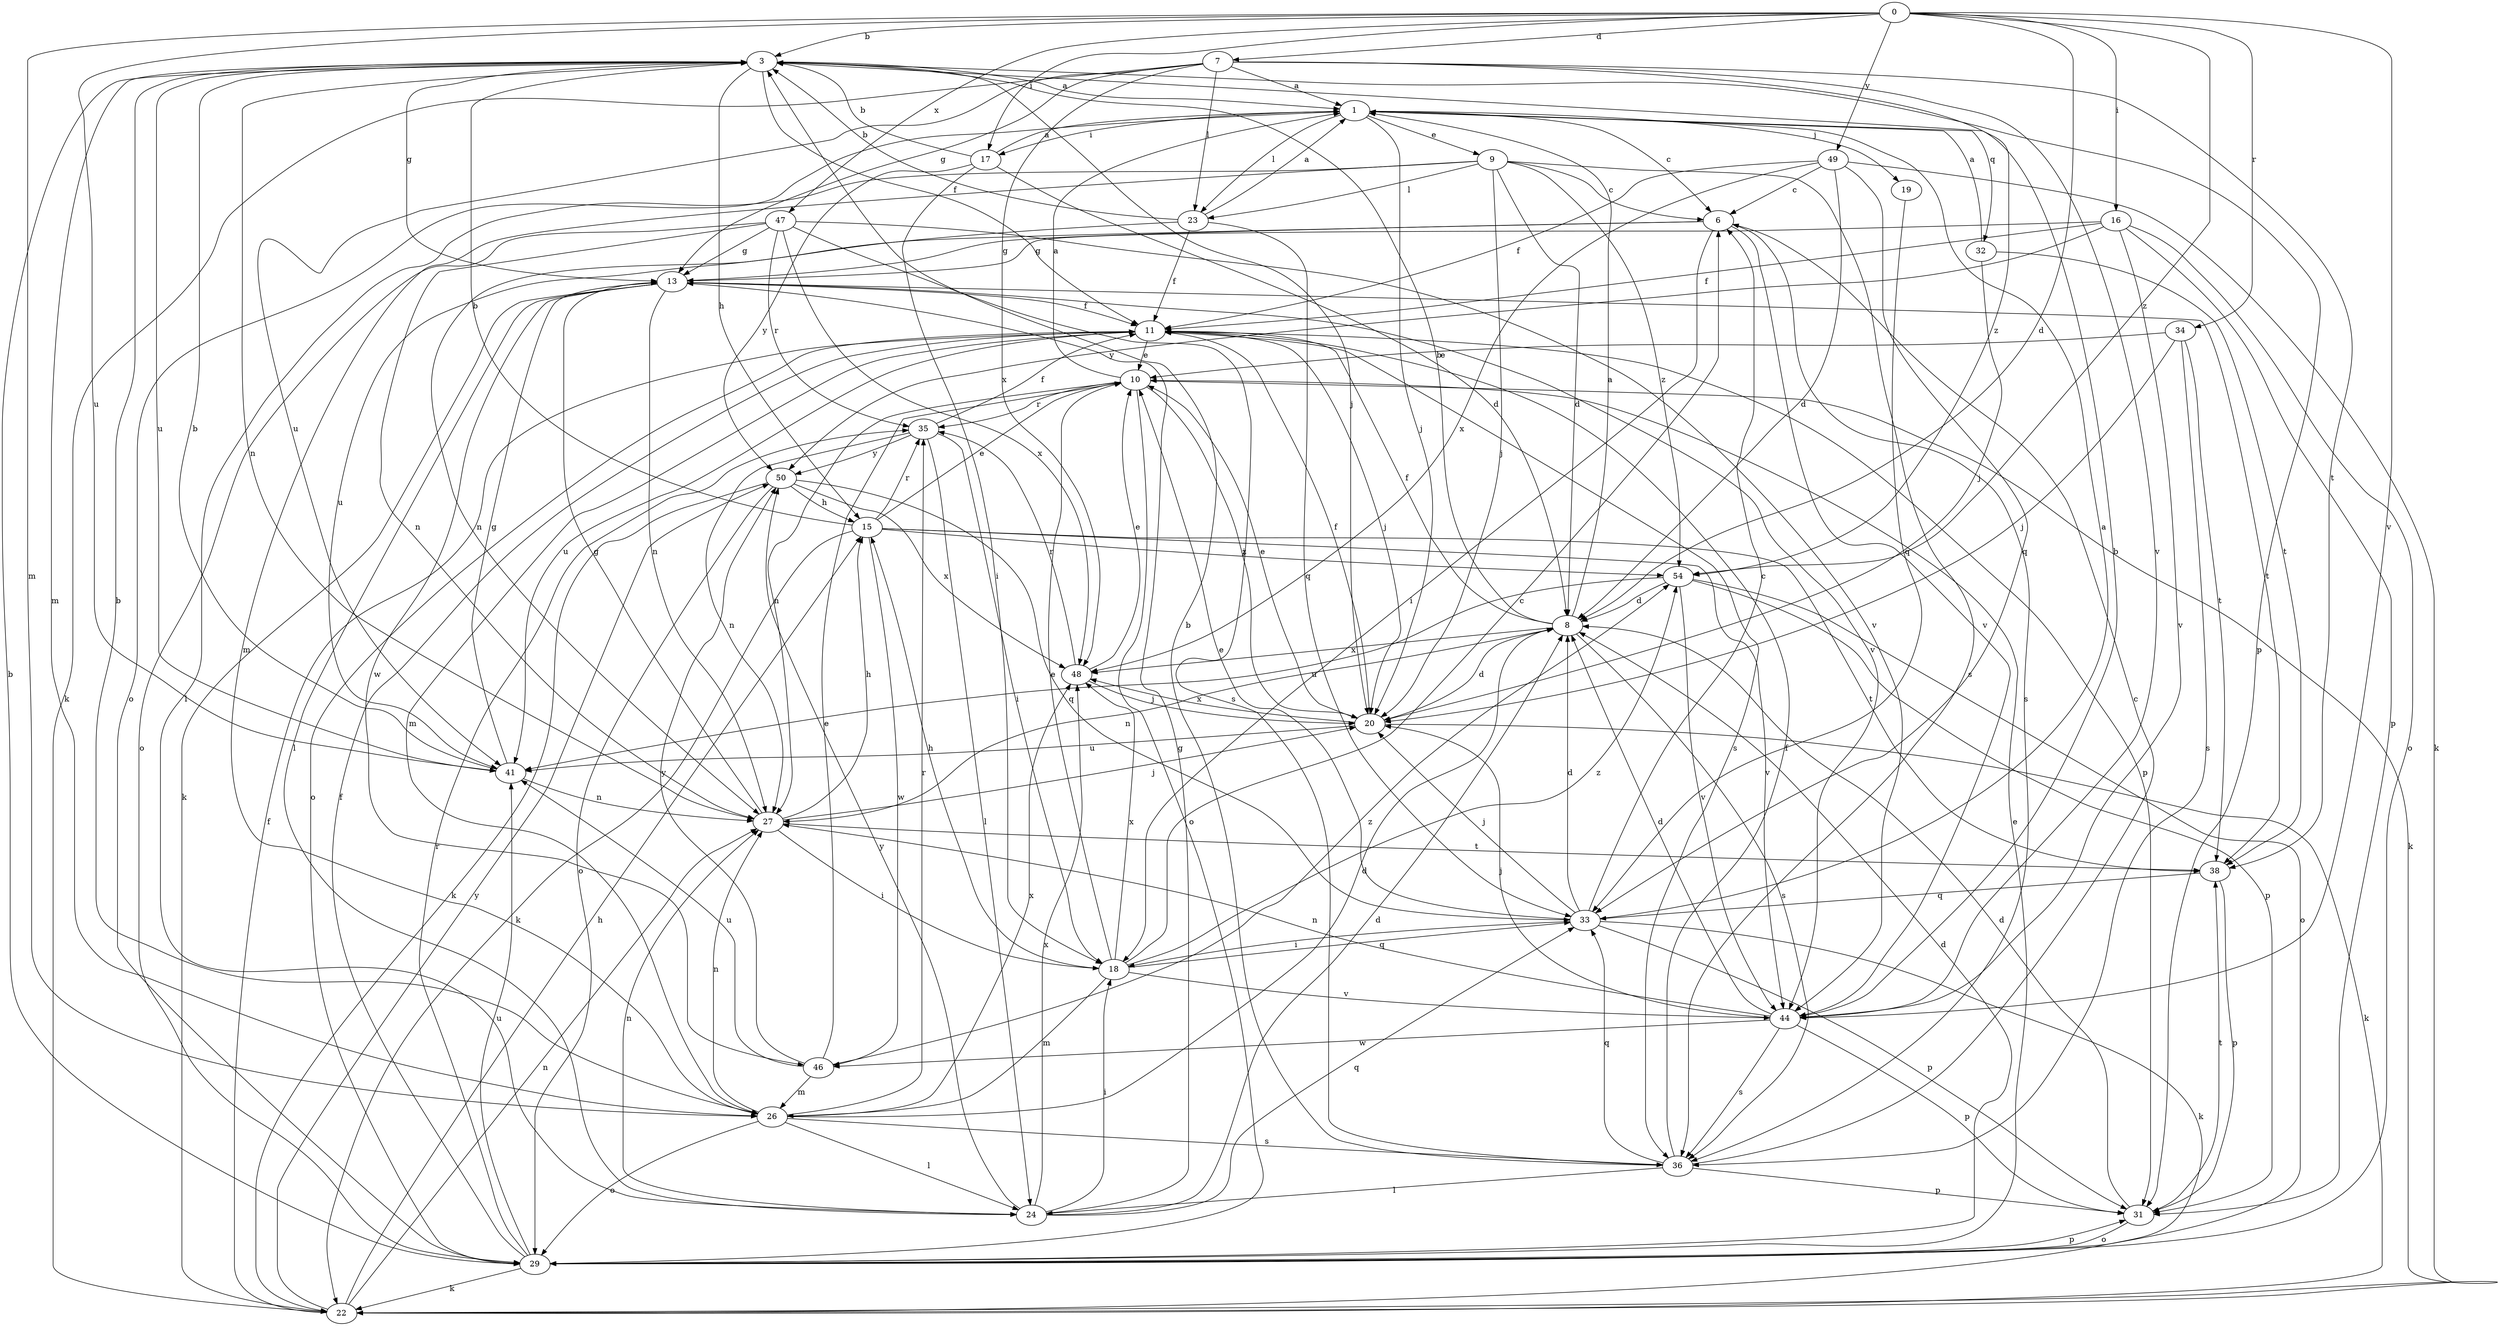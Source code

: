 strict digraph  {
0;
1;
3;
6;
7;
8;
9;
10;
11;
13;
15;
16;
17;
18;
19;
20;
22;
23;
24;
26;
27;
29;
31;
32;
33;
34;
35;
36;
38;
41;
44;
46;
47;
48;
49;
50;
54;
0 -> 3  [label=b];
0 -> 7  [label=d];
0 -> 8  [label=d];
0 -> 16  [label=i];
0 -> 17  [label=i];
0 -> 26  [label=m];
0 -> 34  [label=r];
0 -> 41  [label=u];
0 -> 44  [label=v];
0 -> 47  [label=x];
0 -> 49  [label=y];
0 -> 54  [label=z];
1 -> 6  [label=c];
1 -> 9  [label=e];
1 -> 17  [label=i];
1 -> 19  [label=j];
1 -> 20  [label=j];
1 -> 23  [label=l];
1 -> 29  [label=o];
1 -> 32  [label=q];
3 -> 1  [label=a];
3 -> 11  [label=f];
3 -> 13  [label=g];
3 -> 15  [label=h];
3 -> 20  [label=j];
3 -> 26  [label=m];
3 -> 27  [label=n];
3 -> 31  [label=p];
3 -> 41  [label=u];
6 -> 13  [label=g];
6 -> 18  [label=i];
6 -> 36  [label=s];
6 -> 41  [label=u];
6 -> 44  [label=v];
7 -> 1  [label=a];
7 -> 13  [label=g];
7 -> 22  [label=k];
7 -> 23  [label=l];
7 -> 38  [label=t];
7 -> 41  [label=u];
7 -> 44  [label=v];
7 -> 48  [label=x];
7 -> 54  [label=z];
8 -> 1  [label=a];
8 -> 3  [label=b];
8 -> 11  [label=f];
8 -> 27  [label=n];
8 -> 36  [label=s];
8 -> 48  [label=x];
9 -> 6  [label=c];
9 -> 8  [label=d];
9 -> 20  [label=j];
9 -> 23  [label=l];
9 -> 24  [label=l];
9 -> 26  [label=m];
9 -> 36  [label=s];
9 -> 54  [label=z];
10 -> 1  [label=a];
10 -> 20  [label=j];
10 -> 22  [label=k];
10 -> 27  [label=n];
10 -> 29  [label=o];
10 -> 35  [label=r];
11 -> 10  [label=e];
11 -> 20  [label=j];
11 -> 26  [label=m];
11 -> 29  [label=o];
11 -> 31  [label=p];
11 -> 36  [label=s];
11 -> 41  [label=u];
13 -> 11  [label=f];
13 -> 22  [label=k];
13 -> 24  [label=l];
13 -> 27  [label=n];
13 -> 38  [label=t];
13 -> 44  [label=v];
13 -> 46  [label=w];
15 -> 3  [label=b];
15 -> 10  [label=e];
15 -> 22  [label=k];
15 -> 35  [label=r];
15 -> 38  [label=t];
15 -> 44  [label=v];
15 -> 46  [label=w];
15 -> 54  [label=z];
16 -> 11  [label=f];
16 -> 13  [label=g];
16 -> 29  [label=o];
16 -> 31  [label=p];
16 -> 44  [label=v];
16 -> 50  [label=y];
17 -> 1  [label=a];
17 -> 3  [label=b];
17 -> 8  [label=d];
17 -> 18  [label=i];
17 -> 50  [label=y];
18 -> 6  [label=c];
18 -> 10  [label=e];
18 -> 15  [label=h];
18 -> 26  [label=m];
18 -> 33  [label=q];
18 -> 44  [label=v];
18 -> 48  [label=x];
18 -> 54  [label=z];
19 -> 33  [label=q];
20 -> 8  [label=d];
20 -> 10  [label=e];
20 -> 11  [label=f];
20 -> 22  [label=k];
20 -> 41  [label=u];
20 -> 48  [label=x];
22 -> 11  [label=f];
22 -> 15  [label=h];
22 -> 27  [label=n];
22 -> 50  [label=y];
23 -> 1  [label=a];
23 -> 3  [label=b];
23 -> 11  [label=f];
23 -> 27  [label=n];
23 -> 33  [label=q];
24 -> 8  [label=d];
24 -> 13  [label=g];
24 -> 18  [label=i];
24 -> 27  [label=n];
24 -> 33  [label=q];
24 -> 48  [label=x];
24 -> 50  [label=y];
26 -> 3  [label=b];
26 -> 8  [label=d];
26 -> 24  [label=l];
26 -> 27  [label=n];
26 -> 29  [label=o];
26 -> 35  [label=r];
26 -> 36  [label=s];
26 -> 48  [label=x];
27 -> 13  [label=g];
27 -> 15  [label=h];
27 -> 18  [label=i];
27 -> 20  [label=j];
27 -> 38  [label=t];
29 -> 3  [label=b];
29 -> 8  [label=d];
29 -> 10  [label=e];
29 -> 11  [label=f];
29 -> 22  [label=k];
29 -> 31  [label=p];
29 -> 35  [label=r];
29 -> 41  [label=u];
31 -> 8  [label=d];
31 -> 29  [label=o];
31 -> 38  [label=t];
32 -> 1  [label=a];
32 -> 20  [label=j];
32 -> 38  [label=t];
33 -> 1  [label=a];
33 -> 6  [label=c];
33 -> 8  [label=d];
33 -> 10  [label=e];
33 -> 18  [label=i];
33 -> 20  [label=j];
33 -> 22  [label=k];
33 -> 31  [label=p];
34 -> 10  [label=e];
34 -> 20  [label=j];
34 -> 36  [label=s];
34 -> 38  [label=t];
35 -> 11  [label=f];
35 -> 18  [label=i];
35 -> 24  [label=l];
35 -> 27  [label=n];
35 -> 50  [label=y];
36 -> 3  [label=b];
36 -> 6  [label=c];
36 -> 11  [label=f];
36 -> 24  [label=l];
36 -> 31  [label=p];
36 -> 33  [label=q];
38 -> 31  [label=p];
38 -> 33  [label=q];
41 -> 3  [label=b];
41 -> 13  [label=g];
41 -> 27  [label=n];
44 -> 3  [label=b];
44 -> 8  [label=d];
44 -> 20  [label=j];
44 -> 27  [label=n];
44 -> 31  [label=p];
44 -> 36  [label=s];
44 -> 46  [label=w];
46 -> 10  [label=e];
46 -> 26  [label=m];
46 -> 41  [label=u];
46 -> 50  [label=y];
46 -> 54  [label=z];
47 -> 13  [label=g];
47 -> 27  [label=n];
47 -> 29  [label=o];
47 -> 35  [label=r];
47 -> 36  [label=s];
47 -> 44  [label=v];
47 -> 48  [label=x];
48 -> 10  [label=e];
48 -> 20  [label=j];
48 -> 35  [label=r];
49 -> 6  [label=c];
49 -> 8  [label=d];
49 -> 11  [label=f];
49 -> 22  [label=k];
49 -> 33  [label=q];
49 -> 48  [label=x];
50 -> 15  [label=h];
50 -> 22  [label=k];
50 -> 29  [label=o];
50 -> 33  [label=q];
50 -> 48  [label=x];
54 -> 8  [label=d];
54 -> 29  [label=o];
54 -> 31  [label=p];
54 -> 41  [label=u];
54 -> 44  [label=v];
}
